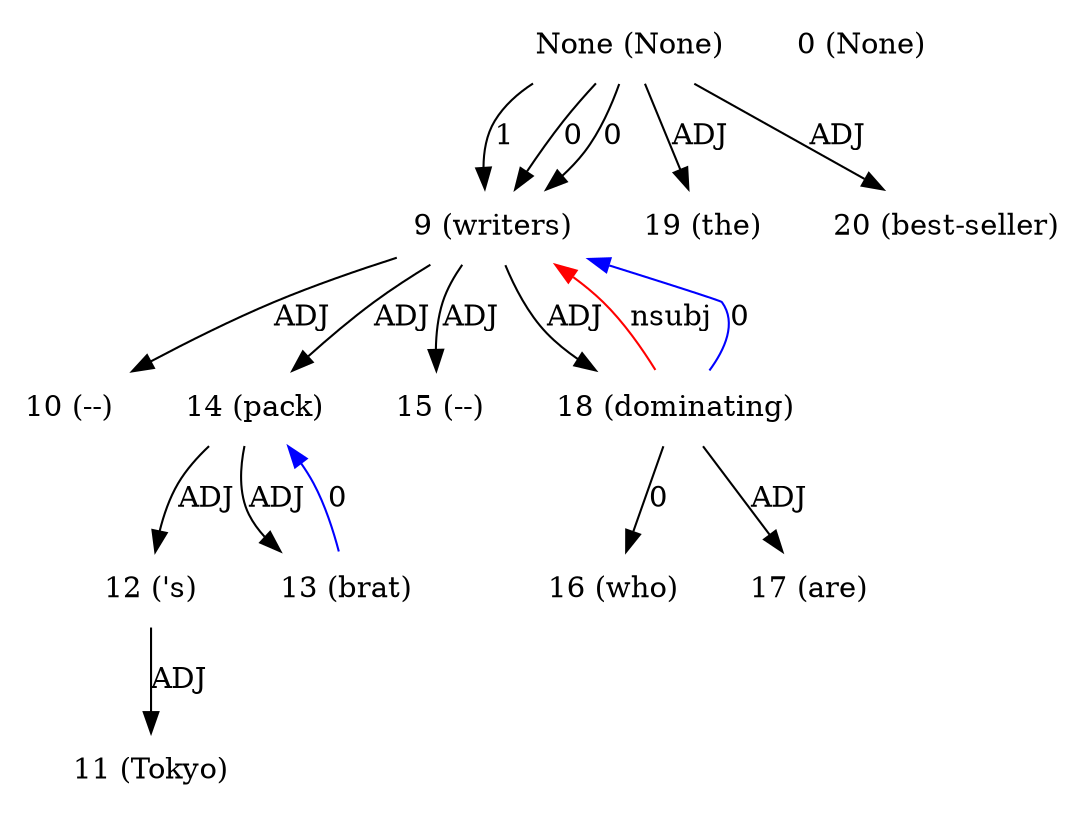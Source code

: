 digraph G{
edge [dir=forward]
node [shape=plaintext]

None [label="None (None)"]
None -> 9 [label="1"]
None [label="None (None)"]
None -> 9 [label="0"]
None [label="None (None)"]
None -> 9 [label="0"]
None [label="None (None)"]
None -> 19 [label="ADJ"]
None -> 20 [label="ADJ"]
0 [label="0 (None)"]
9 [label="9 (writers)"]
9 -> 10 [label="ADJ"]
9 -> 14 [label="ADJ"]
9 -> 15 [label="ADJ"]
9 -> 18 [label="ADJ"]
18 -> 9 [label="nsubj", color="red"]
10 [label="10 (--)"]
11 [label="11 (Tokyo)"]
12 [label="12 ('s)"]
12 -> 11 [label="ADJ"]
13 [label="13 (brat)"]
13 -> 14 [label="0", color="blue"]
14 [label="14 (pack)"]
14 -> 12 [label="ADJ"]
14 -> 13 [label="ADJ"]
15 [label="15 (--)"]
16 [label="16 (who)"]
17 [label="17 (are)"]
18 [label="18 (dominating)"]
18 -> 16 [label="0"]
18 -> 9 [label="0", color="blue"]
18 -> 17 [label="ADJ"]
19 [label="19 (the)"]
20 [label="20 (best-seller)"]
}
